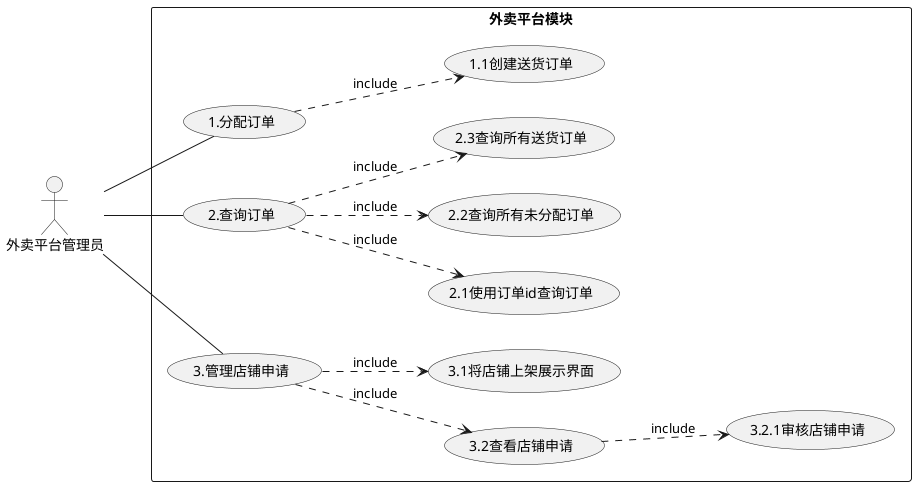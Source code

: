 @startuml
'https://plantuml.com/use-case-diagram
left to right direction

rectangle 外卖平台模块{

usecase 1.分配订单

(1.分配订单) ..> (1.1创建送货订单):include
usecase 2.查询订单

(2.查询订单)..>(2.1使用订单id查询订单):include
(2.查询订单)..>(2.2查询所有未分配订单):include
(2.查询订单)..>(2.3查询所有送货订单):include




(3.管理店铺申请) ..>(3.2查看店铺申请):include
(3.管理店铺申请) ..>(3.1将店铺上架展示界面):include
(3.2查看店铺申请) ..>(3.2.1审核店铺申请):include

}

外卖平台管理员 -- (2.查询订单)
外卖平台管理员 -- (1.分配订单)
外卖平台管理员 -- (3.管理店铺申请)

@enduml